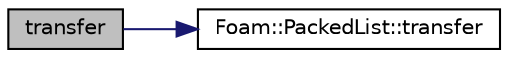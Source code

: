 digraph "transfer"
{
  bgcolor="transparent";
  edge [fontname="Helvetica",fontsize="10",labelfontname="Helvetica",labelfontsize="10"];
  node [fontname="Helvetica",fontsize="10",shape=record];
  rankdir="LR";
  Node114 [label="transfer",height=0.2,width=0.4,color="black", fillcolor="grey75", style="filled", fontcolor="black"];
  Node114 -> Node115 [color="midnightblue",fontsize="10",style="solid",fontname="Helvetica"];
  Node115 [label="Foam::PackedList::transfer",height=0.2,width=0.4,color="black",URL="$a27053.html#a54f1ae36732fbdf2d897d51171425fa2",tooltip="Transfer the contents of the argument list into this list. "];
}
